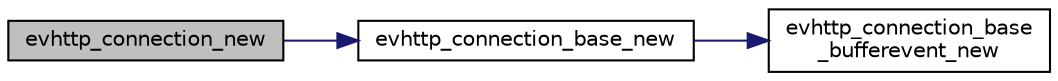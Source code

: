 digraph "evhttp_connection_new"
{
 // LATEX_PDF_SIZE
  edge [fontname="Helvetica",fontsize="10",labelfontname="Helvetica",labelfontsize="10"];
  node [fontname="Helvetica",fontsize="10",shape=record];
  rankdir="LR";
  Node0 [label="evhttp_connection_new",height=0.2,width=0.4,color="black", fillcolor="grey75", style="filled", fontcolor="black",tooltip=" "];
  Node0 -> Node1 [color="midnightblue",fontsize="10",style="solid",fontname="Helvetica"];
  Node1 [label="evhttp_connection_base_new",height=0.2,width=0.4,color="black", fillcolor="white", style="filled",URL="$http_8h.html#ae91224cfece07d01a029eb67e9053819",tooltip=" "];
  Node1 -> Node2 [color="midnightblue",fontsize="10",style="solid",fontname="Helvetica"];
  Node2 [label="evhttp_connection_base\l_bufferevent_new",height=0.2,width=0.4,color="black", fillcolor="white", style="filled",URL="$http_8h.html#ab6a2f82ff7323986705ead089a2d3f58",tooltip=" "];
}
